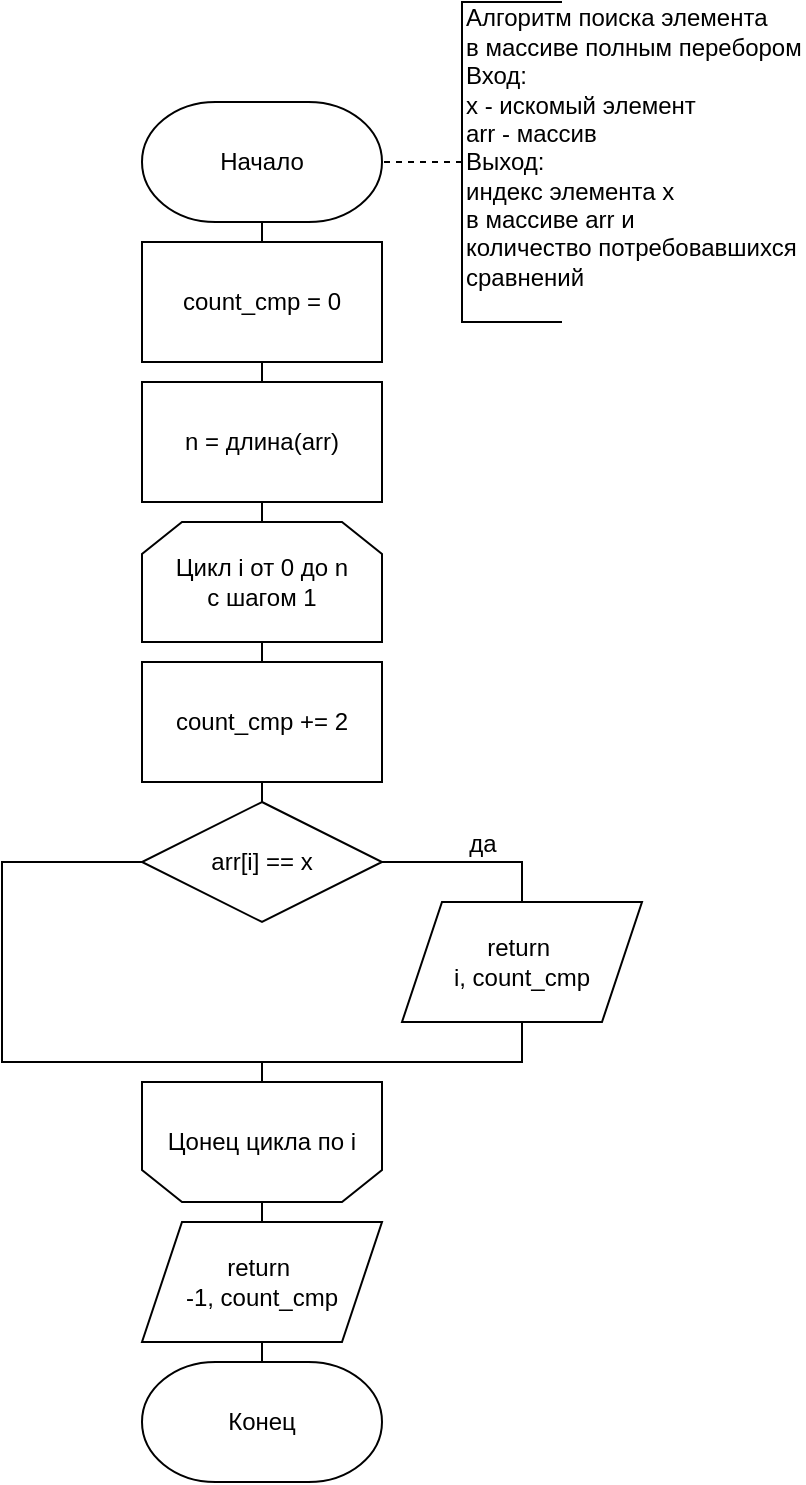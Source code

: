 <mxfile version="24.2.5" type="device" pages="3">
  <diagram id="X7o103H_5qquk2RGkn9y" name="completeSearch">
    <mxGraphModel dx="941" dy="644" grid="1" gridSize="10" guides="1" tooltips="1" connect="1" arrows="1" fold="1" page="1" pageScale="1" pageWidth="827" pageHeight="1169" math="0" shadow="0">
      <root>
        <mxCell id="0" />
        <mxCell id="1" parent="0" />
        <mxCell id="9SxH7XpEfg_PgNoYYuBB-1" style="edgeStyle=orthogonalEdgeStyle;rounded=0;orthogonalLoop=1;jettySize=auto;html=1;exitX=0.5;exitY=1;exitDx=0;exitDy=0;exitPerimeter=0;entryX=0.5;entryY=0;entryDx=0;entryDy=0;endArrow=none;endFill=0;" edge="1" parent="1" source="KEetJYw50Jhk6ItuxnSA-1" target="vlDObPlBMZENyccS10HV-1">
          <mxGeometry relative="1" as="geometry" />
        </mxCell>
        <mxCell id="KEetJYw50Jhk6ItuxnSA-1" value="Начало" style="strokeWidth=1;html=1;shape=mxgraph.flowchart.terminator;whiteSpace=wrap;fontFamily=Helvetica;" parent="1" vertex="1">
          <mxGeometry x="350" y="60" width="120" height="60" as="geometry" />
        </mxCell>
        <mxCell id="KEetJYw50Jhk6ItuxnSA-2" style="edgeStyle=orthogonalEdgeStyle;rounded=0;orthogonalLoop=1;jettySize=auto;html=1;exitX=0;exitY=0.5;exitDx=0;exitDy=0;exitPerimeter=0;endArrow=none;endFill=0;dashed=1;fontFamily=Helvetica;entryX=1;entryY=0.5;entryDx=0;entryDy=0;entryPerimeter=0;" parent="1" source="KEetJYw50Jhk6ItuxnSA-3" target="KEetJYw50Jhk6ItuxnSA-1" edge="1">
          <mxGeometry relative="1" as="geometry">
            <mxPoint x="486" y="120" as="sourcePoint" />
          </mxGeometry>
        </mxCell>
        <mxCell id="KEetJYw50Jhk6ItuxnSA-3" value="Алгоритм поиска элемента&amp;nbsp;&lt;div&gt;в массиве полным перебором&lt;div&gt;&lt;div&gt;&lt;span style=&quot;background-color: rgb(255, 255, 255); white-space-collapse: preserve;&quot;&gt;Вход: &lt;/span&gt;&lt;/div&gt;&lt;div&gt;&lt;span style=&quot;background-color: rgb(255, 255, 255); white-space-collapse: preserve;&quot;&gt;x - искомый элемент&lt;/span&gt;&lt;/div&gt;&lt;div&gt;&lt;span style=&quot;background-color: rgb(255, 255, 255); white-space-collapse: preserve;&quot;&gt;arr - массив&lt;/span&gt;&lt;/div&gt;&lt;div&gt;&lt;span style=&quot;background-color: rgb(255, 255, 255); white-space-collapse: preserve;&quot;&gt;Выход: &lt;/span&gt;&lt;/div&gt;&lt;div&gt;&lt;span style=&quot;background-color: rgb(255, 255, 255); white-space-collapse: preserve;&quot;&gt;индекс элемента x &lt;/span&gt;&lt;/div&gt;&lt;div&gt;&lt;span style=&quot;background-color: rgb(255, 255, 255); white-space-collapse: preserve;&quot;&gt;в массиве arr и&lt;/span&gt;&lt;/div&gt;&lt;/div&gt;&lt;/div&gt;&lt;div&gt;&lt;span style=&quot;background-color: rgb(255, 255, 255); white-space-collapse: preserve;&quot;&gt;количество потребовавшихся &lt;/span&gt;&lt;/div&gt;&lt;div&gt;&lt;span style=&quot;background-color: rgb(255, 255, 255); white-space-collapse: preserve;&quot;&gt;сравнений&lt;/span&gt;&lt;/div&gt;&lt;div&gt;&lt;span style=&quot;background-color: rgb(255, 255, 255); white-space-collapse: preserve;&quot;&gt;&lt;br&gt;&lt;/span&gt;&lt;/div&gt;" style="strokeWidth=1;html=1;shape=mxgraph.flowchart.annotation_1;align=left;pointerEvents=1;fontFamily=Helvetica;" parent="1" vertex="1">
          <mxGeometry x="510" y="10" width="50" height="160" as="geometry" />
        </mxCell>
        <mxCell id="P3Jfj0axHlWAjA-E-Gz6-14" style="edgeStyle=orthogonalEdgeStyle;rounded=0;orthogonalLoop=1;jettySize=auto;html=1;exitX=0.5;exitY=0;exitDx=0;exitDy=0;exitPerimeter=0;entryX=0.5;entryY=1;entryDx=0;entryDy=0;endArrow=none;endFill=0;" parent="1" source="9Fb7vZ5bjKQwSWb8XZLS-1" target="P3Jfj0axHlWAjA-E-Gz6-12" edge="1">
          <mxGeometry relative="1" as="geometry" />
        </mxCell>
        <mxCell id="9Fb7vZ5bjKQwSWb8XZLS-1" value="Конец" style="strokeWidth=1;html=1;shape=mxgraph.flowchart.terminator;whiteSpace=wrap;fontFamily=Helvetica;" parent="1" vertex="1">
          <mxGeometry x="350" y="690" width="120" height="60" as="geometry" />
        </mxCell>
        <mxCell id="vlDObPlBMZENyccS10HV-1" value="count_cmp = 0" style="rounded=0;whiteSpace=wrap;html=1;fontFamily=Helvetica;" parent="1" vertex="1">
          <mxGeometry x="350" y="130" width="120" height="60" as="geometry" />
        </mxCell>
        <mxCell id="9wE0CwcMBpZ_FQ4J2jmP-1" value="&lt;font style=&quot;font-size: 12px;&quot;&gt;Цикл i от 0 до n&lt;br&gt;с шагом 1&lt;br&gt;&lt;/font&gt;" style="shape=loopLimit;whiteSpace=wrap;html=1;" parent="1" vertex="1">
          <mxGeometry x="350" y="270" width="120" height="60" as="geometry" />
        </mxCell>
        <mxCell id="P3Jfj0axHlWAjA-E-Gz6-13" style="edgeStyle=orthogonalEdgeStyle;rounded=0;orthogonalLoop=1;jettySize=auto;html=1;exitX=0.5;exitY=1;exitDx=0;exitDy=0;entryX=0.5;entryY=0;entryDx=0;entryDy=0;endArrow=none;endFill=0;" parent="1" source="9wE0CwcMBpZ_FQ4J2jmP-2" target="P3Jfj0axHlWAjA-E-Gz6-12" edge="1">
          <mxGeometry relative="1" as="geometry" />
        </mxCell>
        <mxCell id="9wE0CwcMBpZ_FQ4J2jmP-2" value="Цонец цикла по i" style="shape=loopLimit;whiteSpace=wrap;html=1;flipV=1;" parent="1" vertex="1">
          <mxGeometry x="350" y="550" width="120" height="60" as="geometry" />
        </mxCell>
        <mxCell id="9wE0CwcMBpZ_FQ4J2jmP-3" value="count_cmp += 2" style="rounded=0;whiteSpace=wrap;html=1;fontFamily=Helvetica;" parent="1" vertex="1">
          <mxGeometry x="350" y="340" width="120" height="60" as="geometry" />
        </mxCell>
        <mxCell id="9wE0CwcMBpZ_FQ4J2jmP-4" value="" style="endArrow=none;html=1;rounded=0;entryX=0.5;entryY=1;entryDx=0;entryDy=0;exitX=0.5;exitY=0;exitDx=0;exitDy=0;" parent="1" source="9wE0CwcMBpZ_FQ4J2jmP-1" target="c7ML7rRVZW2SbaCqwFPd-1" edge="1">
          <mxGeometry width="50" height="50" relative="1" as="geometry">
            <mxPoint x="350" y="420" as="sourcePoint" />
            <mxPoint x="400" y="230" as="targetPoint" />
          </mxGeometry>
        </mxCell>
        <mxCell id="9wE0CwcMBpZ_FQ4J2jmP-5" value="" style="endArrow=none;html=1;rounded=0;entryX=0.5;entryY=1;entryDx=0;entryDy=0;exitX=0.5;exitY=0;exitDx=0;exitDy=0;" parent="1" source="9wE0CwcMBpZ_FQ4J2jmP-3" target="9wE0CwcMBpZ_FQ4J2jmP-1" edge="1">
          <mxGeometry width="50" height="50" relative="1" as="geometry">
            <mxPoint x="360" y="450" as="sourcePoint" />
            <mxPoint x="410" y="400" as="targetPoint" />
          </mxGeometry>
        </mxCell>
        <mxCell id="c7ML7rRVZW2SbaCqwFPd-2" style="edgeStyle=orthogonalEdgeStyle;rounded=0;orthogonalLoop=1;jettySize=auto;html=1;exitX=0.5;exitY=0;exitDx=0;exitDy=0;entryX=0.5;entryY=1;entryDx=0;entryDy=0;endArrow=none;endFill=0;" parent="1" source="c7ML7rRVZW2SbaCqwFPd-1" target="vlDObPlBMZENyccS10HV-1" edge="1">
          <mxGeometry relative="1" as="geometry" />
        </mxCell>
        <mxCell id="c7ML7rRVZW2SbaCqwFPd-1" value="n = длина(arr)" style="rounded=0;whiteSpace=wrap;html=1;fontFamily=Helvetica;" parent="1" vertex="1">
          <mxGeometry x="350" y="200" width="120" height="60" as="geometry" />
        </mxCell>
        <mxCell id="P3Jfj0axHlWAjA-E-Gz6-1" style="edgeStyle=orthogonalEdgeStyle;rounded=0;orthogonalLoop=1;jettySize=auto;html=1;exitX=0.5;exitY=1;exitDx=0;exitDy=0;endArrow=none;endFill=0;entryX=0.5;entryY=0;entryDx=0;entryDy=0;" parent="1" target="9wE0CwcMBpZ_FQ4J2jmP-2" edge="1">
          <mxGeometry relative="1" as="geometry">
            <Array as="points">
              <mxPoint x="540" y="540" />
              <mxPoint x="410" y="540" />
            </Array>
            <mxPoint x="420" y="550" as="targetPoint" />
            <mxPoint x="540" y="520" as="sourcePoint" />
          </mxGeometry>
        </mxCell>
        <mxCell id="P3Jfj0axHlWAjA-E-Gz6-3" style="edgeStyle=orthogonalEdgeStyle;rounded=0;orthogonalLoop=1;jettySize=auto;html=1;exitX=1;exitY=0.5;exitDx=0;exitDy=0;entryX=0.5;entryY=0;entryDx=0;entryDy=0;endArrow=none;endFill=0;" parent="1" source="P3Jfj0axHlWAjA-E-Gz6-5" edge="1">
          <mxGeometry relative="1" as="geometry">
            <Array as="points">
              <mxPoint x="540" y="440" />
            </Array>
            <mxPoint x="540" y="460" as="targetPoint" />
          </mxGeometry>
        </mxCell>
        <mxCell id="P3Jfj0axHlWAjA-E-Gz6-5" value="arr[i] == x" style="rhombus;whiteSpace=wrap;html=1;fontFamily=Helvetica;" parent="1" vertex="1">
          <mxGeometry x="350" y="410" width="120" height="60" as="geometry" />
        </mxCell>
        <mxCell id="P3Jfj0axHlWAjA-E-Gz6-6" style="edgeStyle=orthogonalEdgeStyle;rounded=0;orthogonalLoop=1;jettySize=auto;html=1;exitX=0;exitY=0.5;exitDx=0;exitDy=0;endArrow=none;endFill=0;entryX=0.5;entryY=0;entryDx=0;entryDy=0;" parent="1" source="P3Jfj0axHlWAjA-E-Gz6-5" target="9wE0CwcMBpZ_FQ4J2jmP-2" edge="1">
          <mxGeometry relative="1" as="geometry">
            <mxPoint x="410" y="560" as="targetPoint" />
            <Array as="points">
              <mxPoint x="280" y="440" />
              <mxPoint x="280" y="540" />
              <mxPoint x="410" y="540" />
            </Array>
            <mxPoint x="280" y="520" as="sourcePoint" />
          </mxGeometry>
        </mxCell>
        <mxCell id="P3Jfj0axHlWAjA-E-Gz6-8" value="да" style="text;html=1;align=center;verticalAlign=bottom;resizable=0;points=[];autosize=1;strokeColor=none;fillColor=none;fontFamily=Helvetica;" parent="1" vertex="1">
          <mxGeometry x="500" y="410" width="40" height="30" as="geometry" />
        </mxCell>
        <mxCell id="P3Jfj0axHlWAjA-E-Gz6-9" value="" style="endArrow=none;html=1;rounded=0;entryX=0.5;entryY=1;entryDx=0;entryDy=0;" parent="1" source="P3Jfj0axHlWAjA-E-Gz6-5" target="9wE0CwcMBpZ_FQ4J2jmP-3" edge="1">
          <mxGeometry width="50" height="50" relative="1" as="geometry">
            <mxPoint x="390" y="530" as="sourcePoint" />
            <mxPoint x="410" y="410" as="targetPoint" />
          </mxGeometry>
        </mxCell>
        <mxCell id="P3Jfj0axHlWAjA-E-Gz6-10" value="return&amp;nbsp;&lt;div&gt;i, count_cmp&lt;/div&gt;" style="shape=parallelogram;perimeter=parallelogramPerimeter;whiteSpace=wrap;html=1;fixedSize=1;" parent="1" vertex="1">
          <mxGeometry x="480" y="460" width="120" height="60" as="geometry" />
        </mxCell>
        <mxCell id="P3Jfj0axHlWAjA-E-Gz6-12" value="return&amp;nbsp;&lt;div&gt;-1&lt;span style=&quot;background-color: initial;&quot;&gt;, count_cmp&lt;/span&gt;&lt;/div&gt;" style="shape=parallelogram;perimeter=parallelogramPerimeter;whiteSpace=wrap;html=1;fixedSize=1;" parent="1" vertex="1">
          <mxGeometry x="350" y="620" width="120" height="60" as="geometry" />
        </mxCell>
      </root>
    </mxGraphModel>
  </diagram>
  <diagram id="QRoIw7g3h9IyJaekM4LS" name="binSearch1">
    <mxGraphModel dx="1107" dy="758" grid="1" gridSize="10" guides="1" tooltips="1" connect="1" arrows="1" fold="1" page="1" pageScale="1" pageWidth="827" pageHeight="1169" math="0" shadow="0">
      <root>
        <mxCell id="0" />
        <mxCell id="1" parent="0" />
        <mxCell id="-SJvyZhQPgQmcJLCm5o3-1" value="Начало" style="strokeWidth=1;html=1;shape=mxgraph.flowchart.terminator;whiteSpace=wrap;fontFamily=Helvetica;" parent="1" vertex="1">
          <mxGeometry x="350" y="60" width="120" height="60" as="geometry" />
        </mxCell>
        <mxCell id="-SJvyZhQPgQmcJLCm5o3-2" style="edgeStyle=orthogonalEdgeStyle;rounded=0;orthogonalLoop=1;jettySize=auto;html=1;exitX=0;exitY=0.5;exitDx=0;exitDy=0;exitPerimeter=0;endArrow=none;endFill=0;dashed=1;fontFamily=Helvetica;entryX=1;entryY=0.5;entryDx=0;entryDy=0;entryPerimeter=0;" parent="1" source="-SJvyZhQPgQmcJLCm5o3-3" target="-SJvyZhQPgQmcJLCm5o3-1" edge="1">
          <mxGeometry relative="1" as="geometry">
            <mxPoint x="486" y="120" as="sourcePoint" />
          </mxGeometry>
        </mxCell>
        <mxCell id="-SJvyZhQPgQmcJLCm5o3-3" value="Алгоритм поиска элемента&amp;nbsp;&lt;div&gt;в массиве бинарным поиском&lt;div&gt;&lt;div&gt;&lt;span style=&quot;background-color: rgb(255, 255, 255); white-space-collapse: preserve;&quot;&gt;Вход: &lt;/span&gt;&lt;/div&gt;&lt;div&gt;&lt;span style=&quot;background-color: rgb(255, 255, 255); white-space-collapse: preserve;&quot;&gt;x - искомый элемент&lt;/span&gt;&lt;/div&gt;&lt;div&gt;&lt;span style=&quot;background-color: rgb(255, 255, 255); white-space-collapse: preserve;&quot;&gt;arr - отсортированный массив&lt;/span&gt;&lt;/div&gt;&lt;div&gt;&lt;span style=&quot;background-color: rgb(255, 255, 255); white-space-collapse: preserve;&quot;&gt;Выход: &lt;/span&gt;&lt;/div&gt;&lt;div&gt;&lt;span style=&quot;background-color: rgb(255, 255, 255); white-space-collapse: preserve;&quot;&gt;индекс элемента x &lt;/span&gt;&lt;/div&gt;&lt;div&gt;&lt;span style=&quot;background-color: rgb(255, 255, 255); white-space-collapse: preserve;&quot;&gt;в массиве arr и&lt;/span&gt;&lt;/div&gt;&lt;/div&gt;&lt;/div&gt;&lt;div&gt;&lt;span style=&quot;background-color: rgb(255, 255, 255); white-space-collapse: preserve;&quot;&gt;количество потребовавшихся &lt;/span&gt;&lt;/div&gt;&lt;div&gt;&lt;span style=&quot;background-color: rgb(255, 255, 255); white-space-collapse: preserve;&quot;&gt;сравнений&lt;/span&gt;&lt;/div&gt;&lt;div&gt;&lt;span style=&quot;background-color: rgb(255, 255, 255); white-space-collapse: preserve;&quot;&gt;&lt;br&gt;&lt;/span&gt;&lt;/div&gt;" style="strokeWidth=1;html=1;shape=mxgraph.flowchart.annotation_1;align=left;pointerEvents=1;fontFamily=Helvetica;" parent="1" vertex="1">
          <mxGeometry x="510" y="10" width="50" height="160" as="geometry" />
        </mxCell>
        <mxCell id="-SJvyZhQPgQmcJLCm5o3-7" value="count_cmp = 0" style="rounded=0;whiteSpace=wrap;html=1;fontFamily=Helvetica;" parent="1" vertex="1">
          <mxGeometry x="350" y="130" width="120" height="60" as="geometry" />
        </mxCell>
        <mxCell id="-SJvyZhQPgQmcJLCm5o3-12" value="" style="endArrow=none;html=1;rounded=0;entryX=0.5;entryY=1;entryDx=0;entryDy=0;exitX=0.5;exitY=0;exitDx=0;exitDy=0;" parent="1" source="-SJvyZhQPgQmcJLCm5o3-18" target="Mu9ez4xuBn0rsIOKhvWj-1" edge="1">
          <mxGeometry width="50" height="50" relative="1" as="geometry">
            <mxPoint x="399.96" y="570" as="sourcePoint" />
            <mxPoint x="399.96" y="430" as="targetPoint" />
          </mxGeometry>
        </mxCell>
        <mxCell id="-SJvyZhQPgQmcJLCm5o3-14" style="edgeStyle=orthogonalEdgeStyle;rounded=0;orthogonalLoop=1;jettySize=auto;html=1;exitX=0.5;exitY=0;exitDx=0;exitDy=0;entryX=0.5;entryY=1;entryDx=0;entryDy=0;endArrow=none;endFill=0;" parent="1" source="-SJvyZhQPgQmcJLCm5o3-15" target="oXWknHud0BUmkB-QUYNv-5" edge="1">
          <mxGeometry relative="1" as="geometry">
            <mxPoint x="409.96" y="420" as="targetPoint" />
          </mxGeometry>
        </mxCell>
        <mxCell id="-SJvyZhQPgQmcJLCm5o3-15" value="&lt;div&gt;m = n // 2&lt;/div&gt;" style="rounded=0;whiteSpace=wrap;html=1;fontFamily=Helvetica;" parent="1" vertex="1">
          <mxGeometry x="349.92" y="410" width="120" height="60" as="geometry" />
        </mxCell>
        <mxCell id="-SJvyZhQPgQmcJLCm5o3-16" style="edgeStyle=orthogonalEdgeStyle;rounded=0;orthogonalLoop=1;jettySize=auto;html=1;exitX=0.5;exitY=1;exitDx=0;exitDy=0;endArrow=none;endFill=0;" parent="1" source="-SJvyZhQPgQmcJLCm5o3-54" edge="1">
          <mxGeometry relative="1" as="geometry">
            <Array as="points">
              <mxPoint x="409.94" y="680" />
              <mxPoint x="409.94" y="700" />
              <mxPoint x="279.94" y="700" />
            </Array>
            <mxPoint x="409.94" y="740" as="targetPoint" />
            <mxPoint x="409.94" y="680" as="sourcePoint" />
          </mxGeometry>
        </mxCell>
        <mxCell id="-SJvyZhQPgQmcJLCm5o3-17" style="edgeStyle=orthogonalEdgeStyle;rounded=0;orthogonalLoop=1;jettySize=auto;html=1;exitX=0.5;exitY=1;exitDx=0;exitDy=0;entryX=0.5;entryY=0;entryDx=0;entryDy=0;endArrow=none;endFill=0;" parent="1" source="-SJvyZhQPgQmcJLCm5o3-18" target="-SJvyZhQPgQmcJLCm5o3-54" edge="1">
          <mxGeometry relative="1" as="geometry">
            <Array as="points">
              <mxPoint x="409.92" y="620" />
              <mxPoint x="409.92" y="620" />
            </Array>
            <mxPoint x="539.92" y="600" as="targetPoint" />
          </mxGeometry>
        </mxCell>
        <mxCell id="-SJvyZhQPgQmcJLCm5o3-76" style="edgeStyle=orthogonalEdgeStyle;rounded=0;orthogonalLoop=1;jettySize=auto;html=1;exitX=0.5;exitY=1;exitDx=0;exitDy=0;endArrow=none;endFill=0;entryX=0.5;entryY=0;entryDx=0;entryDy=0;" parent="1" source="uC4pE2VcI5r0GZkalVzH-1" target="-SJvyZhQPgQmcJLCm5o3-77" edge="1">
          <mxGeometry relative="1" as="geometry">
            <mxPoint x="609.92" y="820" as="targetPoint" />
            <Array as="points">
              <mxPoint x="409.92" y="900" />
            </Array>
          </mxGeometry>
        </mxCell>
        <mxCell id="-SJvyZhQPgQmcJLCm5o3-18" value="arr[m] != x&amp;nbsp;&lt;div&gt;and l &amp;lt;= r&lt;/div&gt;" style="rhombus;whiteSpace=wrap;html=1;fontFamily=Helvetica;" parent="1" vertex="1">
          <mxGeometry x="349.92" y="550" width="120" height="60" as="geometry" />
        </mxCell>
        <mxCell id="-SJvyZhQPgQmcJLCm5o3-20" value="да" style="text;html=1;align=center;verticalAlign=bottom;resizable=0;points=[];autosize=1;strokeColor=none;fillColor=none;fontFamily=Helvetica;" parent="1" vertex="1">
          <mxGeometry x="429.94" y="590" width="40" height="30" as="geometry" />
        </mxCell>
        <mxCell id="-SJvyZhQPgQmcJLCm5o3-48" style="edgeStyle=orthogonalEdgeStyle;rounded=0;orthogonalLoop=1;jettySize=auto;html=1;exitX=0.5;exitY=0;exitDx=0;exitDy=0;entryX=0.5;entryY=1;entryDx=0;entryDy=0;entryPerimeter=0;endArrow=none;endFill=0;" parent="1" source="-SJvyZhQPgQmcJLCm5o3-7" target="-SJvyZhQPgQmcJLCm5o3-1" edge="1">
          <mxGeometry relative="1" as="geometry" />
        </mxCell>
        <mxCell id="-SJvyZhQPgQmcJLCm5o3-54" value="count_cmp += 3" style="rounded=0;whiteSpace=wrap;html=1;fontFamily=Helvetica;" parent="1" vertex="1">
          <mxGeometry x="349.94" y="620" width="120" height="60" as="geometry" />
        </mxCell>
        <mxCell id="-SJvyZhQPgQmcJLCm5o3-55" style="edgeStyle=orthogonalEdgeStyle;rounded=0;orthogonalLoop=1;jettySize=auto;html=1;exitX=0.5;exitY=1;exitDx=0;exitDy=0;endArrow=none;endFill=0;entryX=0.5;entryY=0;entryDx=0;entryDy=0;" parent="1" source="-SJvyZhQPgQmcJLCm5o3-60" target="-SJvyZhQPgQmcJLCm5o3-75" edge="1">
          <mxGeometry relative="1" as="geometry">
            <Array as="points">
              <mxPoint x="539.94" y="820" />
              <mxPoint x="409.94" y="820" />
            </Array>
            <mxPoint x="409.9" y="830" as="targetPoint" />
            <mxPoint x="539.9" y="800" as="sourcePoint" />
          </mxGeometry>
        </mxCell>
        <mxCell id="-SJvyZhQPgQmcJLCm5o3-56" style="edgeStyle=orthogonalEdgeStyle;rounded=0;orthogonalLoop=1;jettySize=auto;html=1;exitX=1;exitY=0.5;exitDx=0;exitDy=0;entryX=0.5;entryY=0;entryDx=0;entryDy=0;endArrow=none;endFill=0;" parent="1" source="-SJvyZhQPgQmcJLCm5o3-57" target="-SJvyZhQPgQmcJLCm5o3-60" edge="1">
          <mxGeometry relative="1" as="geometry">
            <Array as="points">
              <mxPoint x="539.9" y="720" />
              <mxPoint x="539.9" y="740" />
            </Array>
            <mxPoint x="539.9" y="740" as="targetPoint" />
          </mxGeometry>
        </mxCell>
        <mxCell id="-SJvyZhQPgQmcJLCm5o3-57" value="x &amp;gt; arr[m]" style="rhombus;whiteSpace=wrap;html=1;fontFamily=Helvetica;" parent="1" vertex="1">
          <mxGeometry x="349.9" y="690" width="120" height="60" as="geometry" />
        </mxCell>
        <mxCell id="-SJvyZhQPgQmcJLCm5o3-58" style="edgeStyle=orthogonalEdgeStyle;rounded=0;orthogonalLoop=1;jettySize=auto;html=1;exitX=0;exitY=0.5;exitDx=0;exitDy=0;endArrow=none;endFill=0;entryX=0.5;entryY=0;entryDx=0;entryDy=0;" parent="1" source="-SJvyZhQPgQmcJLCm5o3-57" target="-SJvyZhQPgQmcJLCm5o3-73" edge="1">
          <mxGeometry relative="1" as="geometry">
            <mxPoint x="279.94" y="850" as="targetPoint" />
            <Array as="points">
              <mxPoint x="279.94" y="720" />
              <mxPoint x="279.94" y="740" />
            </Array>
            <mxPoint x="279.9" y="800" as="sourcePoint" />
          </mxGeometry>
        </mxCell>
        <mxCell id="-SJvyZhQPgQmcJLCm5o3-59" value="да" style="text;html=1;align=center;verticalAlign=bottom;resizable=0;points=[];autosize=1;strokeColor=none;fillColor=none;fontFamily=Helvetica;" parent="1" vertex="1">
          <mxGeometry x="499.9" y="690" width="40" height="30" as="geometry" />
        </mxCell>
        <mxCell id="-SJvyZhQPgQmcJLCm5o3-60" value="l = m + 1" style="rounded=0;whiteSpace=wrap;html=1;fontFamily=Helvetica;" parent="1" vertex="1">
          <mxGeometry x="479.9" y="740" width="120" height="60" as="geometry" />
        </mxCell>
        <mxCell id="-SJvyZhQPgQmcJLCm5o3-74" style="edgeStyle=orthogonalEdgeStyle;rounded=0;orthogonalLoop=1;jettySize=auto;html=1;exitX=0.5;exitY=1;exitDx=0;exitDy=0;entryX=0.5;entryY=0;entryDx=0;entryDy=0;endArrow=none;endFill=0;" parent="1" source="-SJvyZhQPgQmcJLCm5o3-73" target="-SJvyZhQPgQmcJLCm5o3-75" edge="1">
          <mxGeometry relative="1" as="geometry">
            <mxPoint x="369.94" y="840" as="targetPoint" />
            <Array as="points">
              <mxPoint x="279.94" y="820" />
              <mxPoint x="409.94" y="820" />
            </Array>
          </mxGeometry>
        </mxCell>
        <mxCell id="-SJvyZhQPgQmcJLCm5o3-73" value="r = m - 1" style="rounded=0;whiteSpace=wrap;html=1;fontFamily=Helvetica;" parent="1" vertex="1">
          <mxGeometry x="219.94" y="740" width="120" height="60" as="geometry" />
        </mxCell>
        <mxCell id="uC4pE2VcI5r0GZkalVzH-3" style="edgeStyle=orthogonalEdgeStyle;rounded=0;orthogonalLoop=1;jettySize=auto;html=1;exitX=0.5;exitY=1;exitDx=0;exitDy=0;entryX=0.5;entryY=0;entryDx=0;entryDy=0;endArrow=none;endFill=0;" parent="1" source="-SJvyZhQPgQmcJLCm5o3-75" target="uC4pE2VcI5r0GZkalVzH-1" edge="1">
          <mxGeometry relative="1" as="geometry" />
        </mxCell>
        <mxCell id="-SJvyZhQPgQmcJLCm5o3-75" value="m = (r + l) // 2" style="rounded=0;whiteSpace=wrap;html=1;fontFamily=Helvetica;" parent="1" vertex="1">
          <mxGeometry x="349.94" y="830" width="120" height="60" as="geometry" />
        </mxCell>
        <mxCell id="VOGoW_oARdu8jmIuPU31-1" style="edgeStyle=orthogonalEdgeStyle;rounded=0;orthogonalLoop=1;jettySize=auto;html=1;exitX=0.5;exitY=1;exitDx=0;exitDy=0;entryX=0.5;entryY=0;entryDx=0;entryDy=0;endArrow=none;endFill=0;" edge="1" parent="1" source="-SJvyZhQPgQmcJLCm5o3-77" target="u8wKVfUBu5of_K-exaew-1">
          <mxGeometry relative="1" as="geometry" />
        </mxCell>
        <mxCell id="-SJvyZhQPgQmcJLCm5o3-77" value="count_cmp += 3" style="rounded=0;whiteSpace=wrap;html=1;fontFamily=Helvetica;" parent="1" vertex="1">
          <mxGeometry x="349.94" y="970" width="120" height="60" as="geometry" />
        </mxCell>
        <mxCell id="uC4pE2VcI5r0GZkalVzH-2" style="edgeStyle=orthogonalEdgeStyle;rounded=0;orthogonalLoop=1;jettySize=auto;html=1;exitX=0.5;exitY=0;exitDx=0;exitDy=0;entryX=0.5;entryY=1;entryDx=0;entryDy=0;endArrow=none;endFill=0;" parent="1" source="Mu9ez4xuBn0rsIOKhvWj-1" target="-SJvyZhQPgQmcJLCm5o3-15" edge="1">
          <mxGeometry relative="1" as="geometry" />
        </mxCell>
        <mxCell id="Mu9ez4xuBn0rsIOKhvWj-1" value="&lt;font style=&quot;font-size: 12px;&quot;&gt;Цикл пока&amp;nbsp;&lt;/font&gt;&lt;div&gt;&lt;font style=&quot;font-size: 12px;&quot;&gt;arr[m] != x&amp;nbsp;&lt;div&gt;and l &amp;lt;= r&lt;/div&gt;&lt;/font&gt;&lt;/div&gt;" style="shape=loopLimit;whiteSpace=wrap;html=1;" parent="1" vertex="1">
          <mxGeometry x="349.9" y="480" width="120" height="60" as="geometry" />
        </mxCell>
        <mxCell id="uC4pE2VcI5r0GZkalVzH-1" value="Конец цикла пока" style="shape=loopLimit;whiteSpace=wrap;html=1;flipV=1;" parent="1" vertex="1">
          <mxGeometry x="349.88" y="900" width="120" height="60" as="geometry" />
        </mxCell>
        <mxCell id="oXWknHud0BUmkB-QUYNv-2" value="&lt;div&gt;n = длина(arr)&lt;/div&gt;" style="rounded=0;whiteSpace=wrap;html=1;fontFamily=Helvetica;" vertex="1" parent="1">
          <mxGeometry x="349.96" y="200" width="120" height="60" as="geometry" />
        </mxCell>
        <mxCell id="oXWknHud0BUmkB-QUYNv-3" style="edgeStyle=orthogonalEdgeStyle;rounded=0;orthogonalLoop=1;jettySize=auto;html=1;exitX=0.5;exitY=0;exitDx=0;exitDy=0;entryX=0.5;entryY=1;entryDx=0;entryDy=0;entryPerimeter=0;endArrow=none;endFill=0;" edge="1" parent="1" source="oXWknHud0BUmkB-QUYNv-2">
          <mxGeometry relative="1" as="geometry">
            <mxPoint x="409.96" y="190" as="targetPoint" />
          </mxGeometry>
        </mxCell>
        <mxCell id="oXWknHud0BUmkB-QUYNv-4" style="edgeStyle=orthogonalEdgeStyle;rounded=0;orthogonalLoop=1;jettySize=auto;html=1;exitX=0.5;exitY=0;exitDx=0;exitDy=0;entryX=0.5;entryY=1;entryDx=0;entryDy=0;endArrow=none;endFill=0;" edge="1" parent="1" source="oXWknHud0BUmkB-QUYNv-5" target="oXWknHud0BUmkB-QUYNv-7">
          <mxGeometry relative="1" as="geometry">
            <mxPoint x="420" y="380" as="targetPoint" />
          </mxGeometry>
        </mxCell>
        <mxCell id="oXWknHud0BUmkB-QUYNv-5" value="&lt;div&gt;r = n - 1&lt;/div&gt;" style="rounded=0;whiteSpace=wrap;html=1;fontFamily=Helvetica;" vertex="1" parent="1">
          <mxGeometry x="349.92" y="340" width="120" height="60" as="geometry" />
        </mxCell>
        <mxCell id="oXWknHud0BUmkB-QUYNv-6" style="edgeStyle=orthogonalEdgeStyle;rounded=0;orthogonalLoop=1;jettySize=auto;html=1;exitX=0.5;exitY=0;exitDx=0;exitDy=0;entryX=0.5;entryY=1;entryDx=0;entryDy=0;endArrow=none;endFill=0;" edge="1" parent="1" source="oXWknHud0BUmkB-QUYNv-7">
          <mxGeometry relative="1" as="geometry">
            <mxPoint x="410" y="260" as="targetPoint" />
          </mxGeometry>
        </mxCell>
        <mxCell id="oXWknHud0BUmkB-QUYNv-7" value="l = 0" style="rounded=0;whiteSpace=wrap;html=1;fontFamily=Helvetica;" vertex="1" parent="1">
          <mxGeometry x="350" y="270" width="120" height="60" as="geometry" />
        </mxCell>
        <mxCell id="u8wKVfUBu5of_K-exaew-1" value="A" style="ellipse;whiteSpace=wrap;html=1;aspect=fixed;" vertex="1" parent="1">
          <mxGeometry x="374.88" y="1040" width="70" height="70" as="geometry" />
        </mxCell>
      </root>
    </mxGraphModel>
  </diagram>
  <diagram id="V-947CV6bIGjSfl2clJU" name="binSearch2">
    <mxGraphModel dx="1344" dy="920" grid="1" gridSize="10" guides="1" tooltips="1" connect="1" arrows="1" fold="1" page="1" pageScale="1" pageWidth="827" pageHeight="1169" math="0" shadow="0">
      <root>
        <mxCell id="0" />
        <mxCell id="1" parent="0" />
        <mxCell id="9HWCG6ywjfL50ic6uFZk-1" value="Конец" style="strokeWidth=1;html=1;shape=mxgraph.flowchart.terminator;whiteSpace=wrap;fontFamily=Helvetica;" vertex="1" parent="1">
          <mxGeometry x="349.98" y="300" width="120" height="60" as="geometry" />
        </mxCell>
        <mxCell id="9HWCG6ywjfL50ic6uFZk-2" value="m = -1" style="shape=parallelogram;perimeter=parallelogramPerimeter;whiteSpace=wrap;html=1;fixedSize=1;" vertex="1" parent="1">
          <mxGeometry x="480.0" y="140" width="120" height="60" as="geometry" />
        </mxCell>
        <mxCell id="9HWCG6ywjfL50ic6uFZk-3" style="edgeStyle=orthogonalEdgeStyle;rounded=0;orthogonalLoop=1;jettySize=auto;html=1;endArrow=none;endFill=0;entryX=0.5;entryY=0;entryDx=0;entryDy=0;exitX=0.5;exitY=1;exitDx=0;exitDy=0;" edge="1" parent="1" source="9HWCG6ywjfL50ic6uFZk-2">
          <mxGeometry relative="1" as="geometry">
            <Array as="points">
              <mxPoint x="540.02" y="220" />
              <mxPoint x="410.02" y="220" />
            </Array>
            <mxPoint x="410" y="230" as="targetPoint" />
            <mxPoint x="540.02" y="250" as="sourcePoint" />
          </mxGeometry>
        </mxCell>
        <mxCell id="9HWCG6ywjfL50ic6uFZk-4" style="edgeStyle=orthogonalEdgeStyle;rounded=0;orthogonalLoop=1;jettySize=auto;html=1;exitX=1;exitY=0.5;exitDx=0;exitDy=0;endArrow=none;endFill=0;entryX=0.5;entryY=0;entryDx=0;entryDy=0;" edge="1" parent="1" source="9HWCG6ywjfL50ic6uFZk-5" target="9HWCG6ywjfL50ic6uFZk-2">
          <mxGeometry relative="1" as="geometry">
            <Array as="points">
              <mxPoint x="540.02" y="120" />
            </Array>
            <mxPoint x="570.02" y="130" as="targetPoint" />
          </mxGeometry>
        </mxCell>
        <mxCell id="9HWCG6ywjfL50ic6uFZk-5" value="l &amp;gt; r" style="rhombus;whiteSpace=wrap;html=1;fontFamily=Helvetica;" vertex="1" parent="1">
          <mxGeometry x="349.98" y="90" width="120" height="60" as="geometry" />
        </mxCell>
        <mxCell id="9HWCG6ywjfL50ic6uFZk-6" value="да" style="text;html=1;align=center;verticalAlign=bottom;resizable=0;points=[];autosize=1;strokeColor=none;fillColor=none;fontFamily=Helvetica;" vertex="1" parent="1">
          <mxGeometry x="499.98" y="90" width="40" height="30" as="geometry" />
        </mxCell>
        <mxCell id="9HWCG6ywjfL50ic6uFZk-7" style="edgeStyle=orthogonalEdgeStyle;rounded=0;orthogonalLoop=1;jettySize=auto;html=1;exitX=0;exitY=0.5;exitDx=0;exitDy=0;entryX=0.5;entryY=0;entryDx=0;entryDy=0;endArrow=none;endFill=0;" edge="1" parent="1" source="9HWCG6ywjfL50ic6uFZk-5">
          <mxGeometry relative="1" as="geometry">
            <mxPoint x="410" y="230" as="targetPoint" />
            <Array as="points">
              <mxPoint x="280.02" y="120" />
              <mxPoint x="280.02" y="220" />
              <mxPoint x="410.02" y="220" />
            </Array>
            <mxPoint x="280.02" y="200" as="sourcePoint" />
          </mxGeometry>
        </mxCell>
        <mxCell id="9HWCG6ywjfL50ic6uFZk-8" value="return&amp;nbsp;&lt;div&gt;&lt;span style=&quot;background-color: initial;&quot;&gt;m, count_cmp&lt;/span&gt;&lt;/div&gt;" style="shape=parallelogram;perimeter=parallelogramPerimeter;whiteSpace=wrap;html=1;fixedSize=1;" vertex="1" parent="1">
          <mxGeometry x="350.04" y="230" width="120" height="60" as="geometry" />
        </mxCell>
        <mxCell id="9HWCG6ywjfL50ic6uFZk-9" style="edgeStyle=orthogonalEdgeStyle;rounded=0;orthogonalLoop=1;jettySize=auto;html=1;exitX=0.5;exitY=1;exitDx=0;exitDy=0;entryX=0.5;entryY=0;entryDx=0;entryDy=0;entryPerimeter=0;endArrow=none;endFill=0;" edge="1" parent="1" source="9HWCG6ywjfL50ic6uFZk-8" target="9HWCG6ywjfL50ic6uFZk-1">
          <mxGeometry relative="1" as="geometry">
            <mxPoint x="410.02" y="300" as="targetPoint" />
          </mxGeometry>
        </mxCell>
        <mxCell id="9HWCG6ywjfL50ic6uFZk-11" style="edgeStyle=orthogonalEdgeStyle;rounded=0;orthogonalLoop=1;jettySize=auto;html=1;exitX=0.5;exitY=1;exitDx=0;exitDy=0;entryX=0.5;entryY=0;entryDx=0;entryDy=0;endArrow=none;endFill=0;" edge="1" parent="1" source="9HWCG6ywjfL50ic6uFZk-10" target="9HWCG6ywjfL50ic6uFZk-5">
          <mxGeometry relative="1" as="geometry">
            <mxPoint x="414" y="110" as="sourcePoint" />
          </mxGeometry>
        </mxCell>
        <mxCell id="9HWCG6ywjfL50ic6uFZk-10" value="A" style="ellipse;whiteSpace=wrap;html=1;aspect=fixed;" vertex="1" parent="1">
          <mxGeometry x="375.04" y="10" width="70" height="70" as="geometry" />
        </mxCell>
      </root>
    </mxGraphModel>
  </diagram>
</mxfile>
